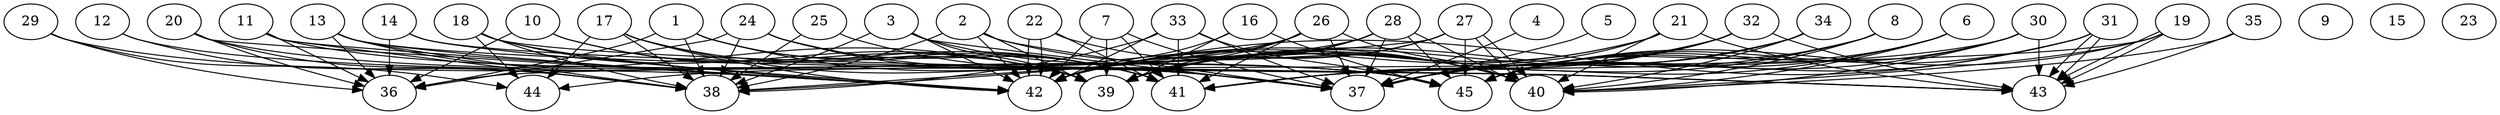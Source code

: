 // DAG automatically generated by daggen at Thu Oct  3 14:07:24 2019
// ./daggen --dot -n 45 --ccr 0.4 --fat 0.9 --regular 0.7 --density 0.7 --mindata 5242880 --maxdata 52428800 
digraph G {
  1 [size="17574400", alpha="0.13", expect_size="7029760"] 
  1 -> 36 [size ="7029760"]
  1 -> 37 [size ="7029760"]
  1 -> 38 [size ="7029760"]
  1 -> 39 [size ="7029760"]
  1 -> 41 [size ="7029760"]
  2 [size="107732480", alpha="0.05", expect_size="43092992"] 
  2 -> 37 [size ="43092992"]
  2 -> 38 [size ="43092992"]
  2 -> 39 [size ="43092992"]
  2 -> 40 [size ="43092992"]
  2 -> 42 [size ="43092992"]
  3 [size="119027200", alpha="0.10", expect_size="47610880"] 
  3 -> 37 [size ="47610880"]
  3 -> 38 [size ="47610880"]
  3 -> 39 [size ="47610880"]
  3 -> 40 [size ="47610880"]
  3 -> 42 [size ="47610880"]
  4 [size="32168960", alpha="0.20", expect_size="12867584"] 
  4 -> 37 [size ="12867584"]
  5 [size="64373760", alpha="0.06", expect_size="25749504"] 
  5 -> 37 [size ="25749504"]
  6 [size="82170880", alpha="0.12", expect_size="32868352"] 
  6 -> 37 [size ="32868352"]
  6 -> 40 [size ="32868352"]
  6 -> 41 [size ="32868352"]
  6 -> 45 [size ="32868352"]
  7 [size="28892160", alpha="0.15", expect_size="11556864"] 
  7 -> 37 [size ="11556864"]
  7 -> 39 [size ="11556864"]
  7 -> 41 [size ="11556864"]
  7 -> 42 [size ="11556864"]
  8 [size="61921280", alpha="0.17", expect_size="24768512"] 
  8 -> 39 [size ="24768512"]
  8 -> 40 [size ="24768512"]
  8 -> 41 [size ="24768512"]
  8 -> 45 [size ="24768512"]
  9 [size="42552320", alpha="0.04", expect_size="17020928"] 
  10 [size="17303040", alpha="0.20", expect_size="6921216"] 
  10 -> 36 [size ="6921216"]
  10 -> 39 [size ="6921216"]
  10 -> 41 [size ="6921216"]
  11 [size="87349760", alpha="0.06", expect_size="34939904"] 
  11 -> 36 [size ="34939904"]
  11 -> 38 [size ="34939904"]
  11 -> 42 [size ="34939904"]
  11 -> 45 [size ="34939904"]
  12 [size="44894720", alpha="0.10", expect_size="17957888"] 
  12 -> 38 [size ="17957888"]
  12 -> 42 [size ="17957888"]
  13 [size="74311680", alpha="0.03", expect_size="29724672"] 
  13 -> 36 [size ="29724672"]
  13 -> 38 [size ="29724672"]
  13 -> 39 [size ="29724672"]
  13 -> 42 [size ="29724672"]
  13 -> 43 [size ="29724672"]
  14 [size="14650880", alpha="0.08", expect_size="5860352"] 
  14 -> 36 [size ="5860352"]
  14 -> 42 [size ="5860352"]
  14 -> 43 [size ="5860352"]
  15 [size="13539840", alpha="0.09", expect_size="5415936"] 
  16 [size="46773760", alpha="0.03", expect_size="18709504"] 
  16 -> 39 [size ="18709504"]
  16 -> 42 [size ="18709504"]
  16 -> 45 [size ="18709504"]
  17 [size="117450240", alpha="0.09", expect_size="46980096"] 
  17 -> 37 [size ="46980096"]
  17 -> 38 [size ="46980096"]
  17 -> 41 [size ="46980096"]
  17 -> 42 [size ="46980096"]
  17 -> 44 [size ="46980096"]
  18 [size="85969920", alpha="0.01", expect_size="34387968"] 
  18 -> 38 [size ="34387968"]
  18 -> 39 [size ="34387968"]
  18 -> 42 [size ="34387968"]
  18 -> 43 [size ="34387968"]
  18 -> 44 [size ="34387968"]
  19 [size="68828160", alpha="0.11", expect_size="27531264"] 
  19 -> 36 [size ="27531264"]
  19 -> 40 [size ="27531264"]
  19 -> 43 [size ="27531264"]
  19 -> 43 [size ="27531264"]
  19 -> 45 [size ="27531264"]
  20 [size="90112000", alpha="0.14", expect_size="36044800"] 
  20 -> 36 [size ="36044800"]
  20 -> 38 [size ="36044800"]
  20 -> 42 [size ="36044800"]
  20 -> 45 [size ="36044800"]
  21 [size="87800320", alpha="0.18", expect_size="35120128"] 
  21 -> 37 [size ="35120128"]
  21 -> 39 [size ="35120128"]
  21 -> 40 [size ="35120128"]
  21 -> 42 [size ="35120128"]
  21 -> 43 [size ="35120128"]
  22 [size="121067520", alpha="0.18", expect_size="48427008"] 
  22 -> 40 [size ="48427008"]
  22 -> 41 [size ="48427008"]
  22 -> 42 [size ="48427008"]
  22 -> 42 [size ="48427008"]
  23 [size="59804160", alpha="0.17", expect_size="23921664"] 
  24 [size="74841600", alpha="0.18", expect_size="29936640"] 
  24 -> 36 [size ="29936640"]
  24 -> 37 [size ="29936640"]
  24 -> 38 [size ="29936640"]
  24 -> 40 [size ="29936640"]
  24 -> 41 [size ="29936640"]
  25 [size="124948480", alpha="0.08", expect_size="49979392"] 
  25 -> 37 [size ="49979392"]
  25 -> 38 [size ="49979392"]
  26 [size="62392320", alpha="0.10", expect_size="24956928"] 
  26 -> 37 [size ="24956928"]
  26 -> 38 [size ="24956928"]
  26 -> 39 [size ="24956928"]
  26 -> 40 [size ="24956928"]
  26 -> 41 [size ="24956928"]
  26 -> 42 [size ="24956928"]
  27 [size="80414720", alpha="0.14", expect_size="32165888"] 
  27 -> 38 [size ="32165888"]
  27 -> 39 [size ="32165888"]
  27 -> 40 [size ="32165888"]
  27 -> 40 [size ="32165888"]
  27 -> 42 [size ="32165888"]
  27 -> 45 [size ="32165888"]
  28 [size="16842240", alpha="0.07", expect_size="6736896"] 
  28 -> 37 [size ="6736896"]
  28 -> 39 [size ="6736896"]
  28 -> 40 [size ="6736896"]
  28 -> 42 [size ="6736896"]
  28 -> 44 [size ="6736896"]
  28 -> 45 [size ="6736896"]
  29 [size="20748800", alpha="0.04", expect_size="8299520"] 
  29 -> 36 [size ="8299520"]
  29 -> 44 [size ="8299520"]
  29 -> 45 [size ="8299520"]
  30 [size="85713920", alpha="0.03", expect_size="34285568"] 
  30 -> 37 [size ="34285568"]
  30 -> 40 [size ="34285568"]
  30 -> 41 [size ="34285568"]
  30 -> 43 [size ="34285568"]
  30 -> 45 [size ="34285568"]
  31 [size="52226560", alpha="0.14", expect_size="20890624"] 
  31 -> 37 [size ="20890624"]
  31 -> 42 [size ="20890624"]
  31 -> 43 [size ="20890624"]
  31 -> 43 [size ="20890624"]
  31 -> 45 [size ="20890624"]
  32 [size="42718720", alpha="0.10", expect_size="17087488"] 
  32 -> 37 [size ="17087488"]
  32 -> 41 [size ="17087488"]
  32 -> 42 [size ="17087488"]
  32 -> 43 [size ="17087488"]
  32 -> 45 [size ="17087488"]
  33 [size="33853440", alpha="0.17", expect_size="13541376"] 
  33 -> 37 [size ="13541376"]
  33 -> 38 [size ="13541376"]
  33 -> 41 [size ="13541376"]
  33 -> 42 [size ="13541376"]
  33 -> 45 [size ="13541376"]
  34 [size="13585920", alpha="0.04", expect_size="5434368"] 
  34 -> 37 [size ="5434368"]
  34 -> 39 [size ="5434368"]
  34 -> 40 [size ="5434368"]
  35 [size="118945280", alpha="0.11", expect_size="47578112"] 
  35 -> 40 [size ="47578112"]
  35 -> 43 [size ="47578112"]
  36 [size="47301120", alpha="0.03", expect_size="18920448"] 
  37 [size="103654400", alpha="0.14", expect_size="41461760"] 
  38 [size="67855360", alpha="0.17", expect_size="27142144"] 
  39 [size="106688000", alpha="0.09", expect_size="42675200"] 
  40 [size="13667840", alpha="0.14", expect_size="5467136"] 
  41 [size="28920320", alpha="0.12", expect_size="11568128"] 
  42 [size="108728320", alpha="0.08", expect_size="43491328"] 
  43 [size="48944640", alpha="0.13", expect_size="19577856"] 
  44 [size="28746240", alpha="0.07", expect_size="11498496"] 
  45 [size="49674240", alpha="0.01", expect_size="19869696"] 
}
